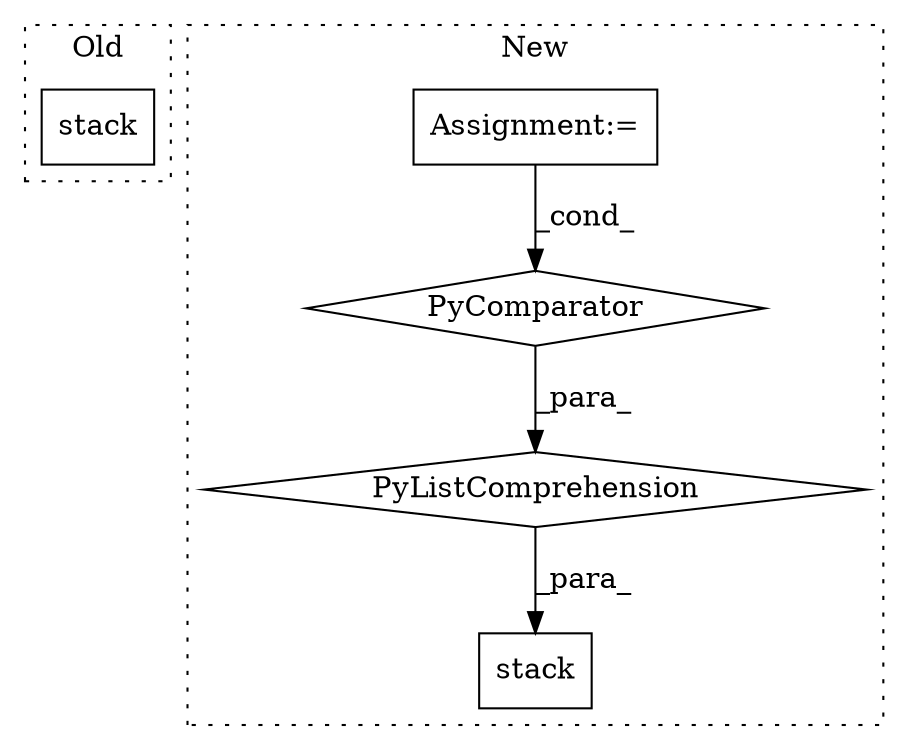 digraph G {
subgraph cluster0 {
1 [label="stack" a="32" s="5923,5935" l="6,1" shape="box"];
label = "Old";
style="dotted";
}
subgraph cluster1 {
2 [label="stack" a="32" s="5753,5878" l="17,-5" shape="box"];
3 [label="Assignment:=" a="7" s="5716" l="1" shape="box"];
4 [label="PyComparator" a="113" s="5848" l="22" shape="diamond"];
5 [label="PyListComprehension" a="109" s="5770" l="108" shape="diamond"];
label = "New";
style="dotted";
}
3 -> 4 [label="_cond_"];
4 -> 5 [label="_para_"];
5 -> 2 [label="_para_"];
}